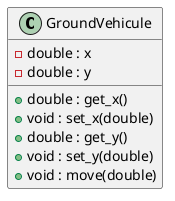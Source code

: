 @startuml

Class GroundVehicule {
    - double : x
    - double : y

    + double : get_x()
    + void : set_x(double)
    + double : get_y()
    + void : set_y(double)
    + void : move(double)
 
}


@enduml
